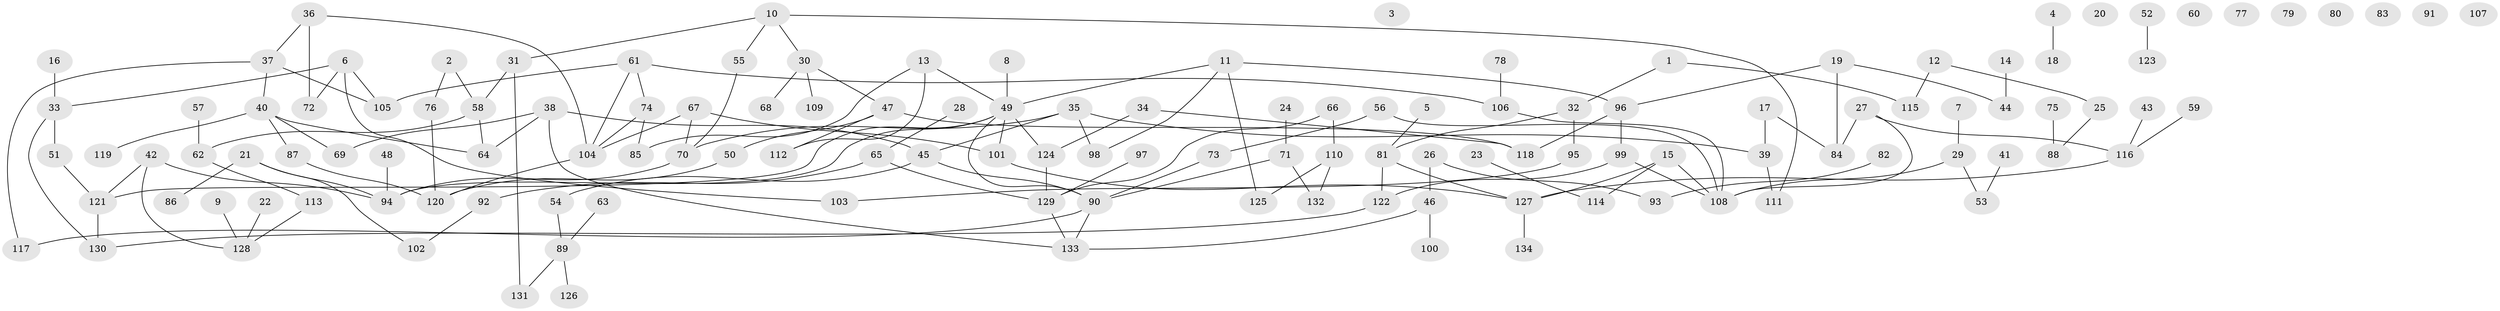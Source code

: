 // Generated by graph-tools (version 1.1) at 2025/00/03/09/25 03:00:43]
// undirected, 134 vertices, 159 edges
graph export_dot {
graph [start="1"]
  node [color=gray90,style=filled];
  1;
  2;
  3;
  4;
  5;
  6;
  7;
  8;
  9;
  10;
  11;
  12;
  13;
  14;
  15;
  16;
  17;
  18;
  19;
  20;
  21;
  22;
  23;
  24;
  25;
  26;
  27;
  28;
  29;
  30;
  31;
  32;
  33;
  34;
  35;
  36;
  37;
  38;
  39;
  40;
  41;
  42;
  43;
  44;
  45;
  46;
  47;
  48;
  49;
  50;
  51;
  52;
  53;
  54;
  55;
  56;
  57;
  58;
  59;
  60;
  61;
  62;
  63;
  64;
  65;
  66;
  67;
  68;
  69;
  70;
  71;
  72;
  73;
  74;
  75;
  76;
  77;
  78;
  79;
  80;
  81;
  82;
  83;
  84;
  85;
  86;
  87;
  88;
  89;
  90;
  91;
  92;
  93;
  94;
  95;
  96;
  97;
  98;
  99;
  100;
  101;
  102;
  103;
  104;
  105;
  106;
  107;
  108;
  109;
  110;
  111;
  112;
  113;
  114;
  115;
  116;
  117;
  118;
  119;
  120;
  121;
  122;
  123;
  124;
  125;
  126;
  127;
  128;
  129;
  130;
  131;
  132;
  133;
  134;
  1 -- 32;
  1 -- 115;
  2 -- 58;
  2 -- 76;
  4 -- 18;
  5 -- 81;
  6 -- 33;
  6 -- 72;
  6 -- 103;
  6 -- 105;
  7 -- 29;
  8 -- 49;
  9 -- 128;
  10 -- 30;
  10 -- 31;
  10 -- 55;
  10 -- 111;
  11 -- 49;
  11 -- 96;
  11 -- 98;
  11 -- 125;
  12 -- 25;
  12 -- 115;
  13 -- 49;
  13 -- 85;
  13 -- 112;
  14 -- 44;
  15 -- 108;
  15 -- 114;
  15 -- 127;
  16 -- 33;
  17 -- 39;
  17 -- 84;
  19 -- 44;
  19 -- 84;
  19 -- 96;
  21 -- 86;
  21 -- 94;
  21 -- 102;
  22 -- 128;
  23 -- 114;
  24 -- 71;
  25 -- 88;
  26 -- 46;
  26 -- 93;
  27 -- 84;
  27 -- 108;
  27 -- 116;
  28 -- 65;
  29 -- 53;
  29 -- 108;
  30 -- 47;
  30 -- 68;
  30 -- 109;
  31 -- 58;
  31 -- 131;
  32 -- 81;
  32 -- 95;
  33 -- 51;
  33 -- 130;
  34 -- 118;
  34 -- 124;
  35 -- 39;
  35 -- 45;
  35 -- 70;
  35 -- 98;
  36 -- 37;
  36 -- 72;
  36 -- 104;
  37 -- 40;
  37 -- 105;
  37 -- 117;
  38 -- 45;
  38 -- 64;
  38 -- 69;
  38 -- 133;
  39 -- 111;
  40 -- 64;
  40 -- 69;
  40 -- 87;
  40 -- 119;
  41 -- 53;
  42 -- 94;
  42 -- 121;
  42 -- 128;
  43 -- 116;
  45 -- 54;
  45 -- 90;
  46 -- 100;
  46 -- 133;
  47 -- 50;
  47 -- 112;
  47 -- 118;
  48 -- 94;
  49 -- 90;
  49 -- 94;
  49 -- 101;
  49 -- 121;
  49 -- 124;
  50 -- 120;
  51 -- 121;
  52 -- 123;
  54 -- 89;
  55 -- 70;
  56 -- 73;
  56 -- 108;
  57 -- 62;
  58 -- 62;
  58 -- 64;
  59 -- 116;
  61 -- 74;
  61 -- 104;
  61 -- 105;
  61 -- 106;
  62 -- 113;
  63 -- 89;
  65 -- 92;
  65 -- 129;
  66 -- 110;
  66 -- 129;
  67 -- 70;
  67 -- 101;
  67 -- 104;
  70 -- 94;
  71 -- 90;
  71 -- 132;
  73 -- 90;
  74 -- 85;
  74 -- 104;
  75 -- 88;
  76 -- 120;
  78 -- 106;
  81 -- 122;
  81 -- 127;
  82 -- 93;
  87 -- 120;
  89 -- 126;
  89 -- 131;
  90 -- 117;
  90 -- 133;
  92 -- 102;
  95 -- 103;
  96 -- 99;
  96 -- 118;
  97 -- 129;
  99 -- 108;
  99 -- 122;
  101 -- 127;
  104 -- 120;
  106 -- 108;
  110 -- 125;
  110 -- 132;
  113 -- 128;
  116 -- 127;
  121 -- 130;
  122 -- 130;
  124 -- 129;
  127 -- 134;
  129 -- 133;
}
